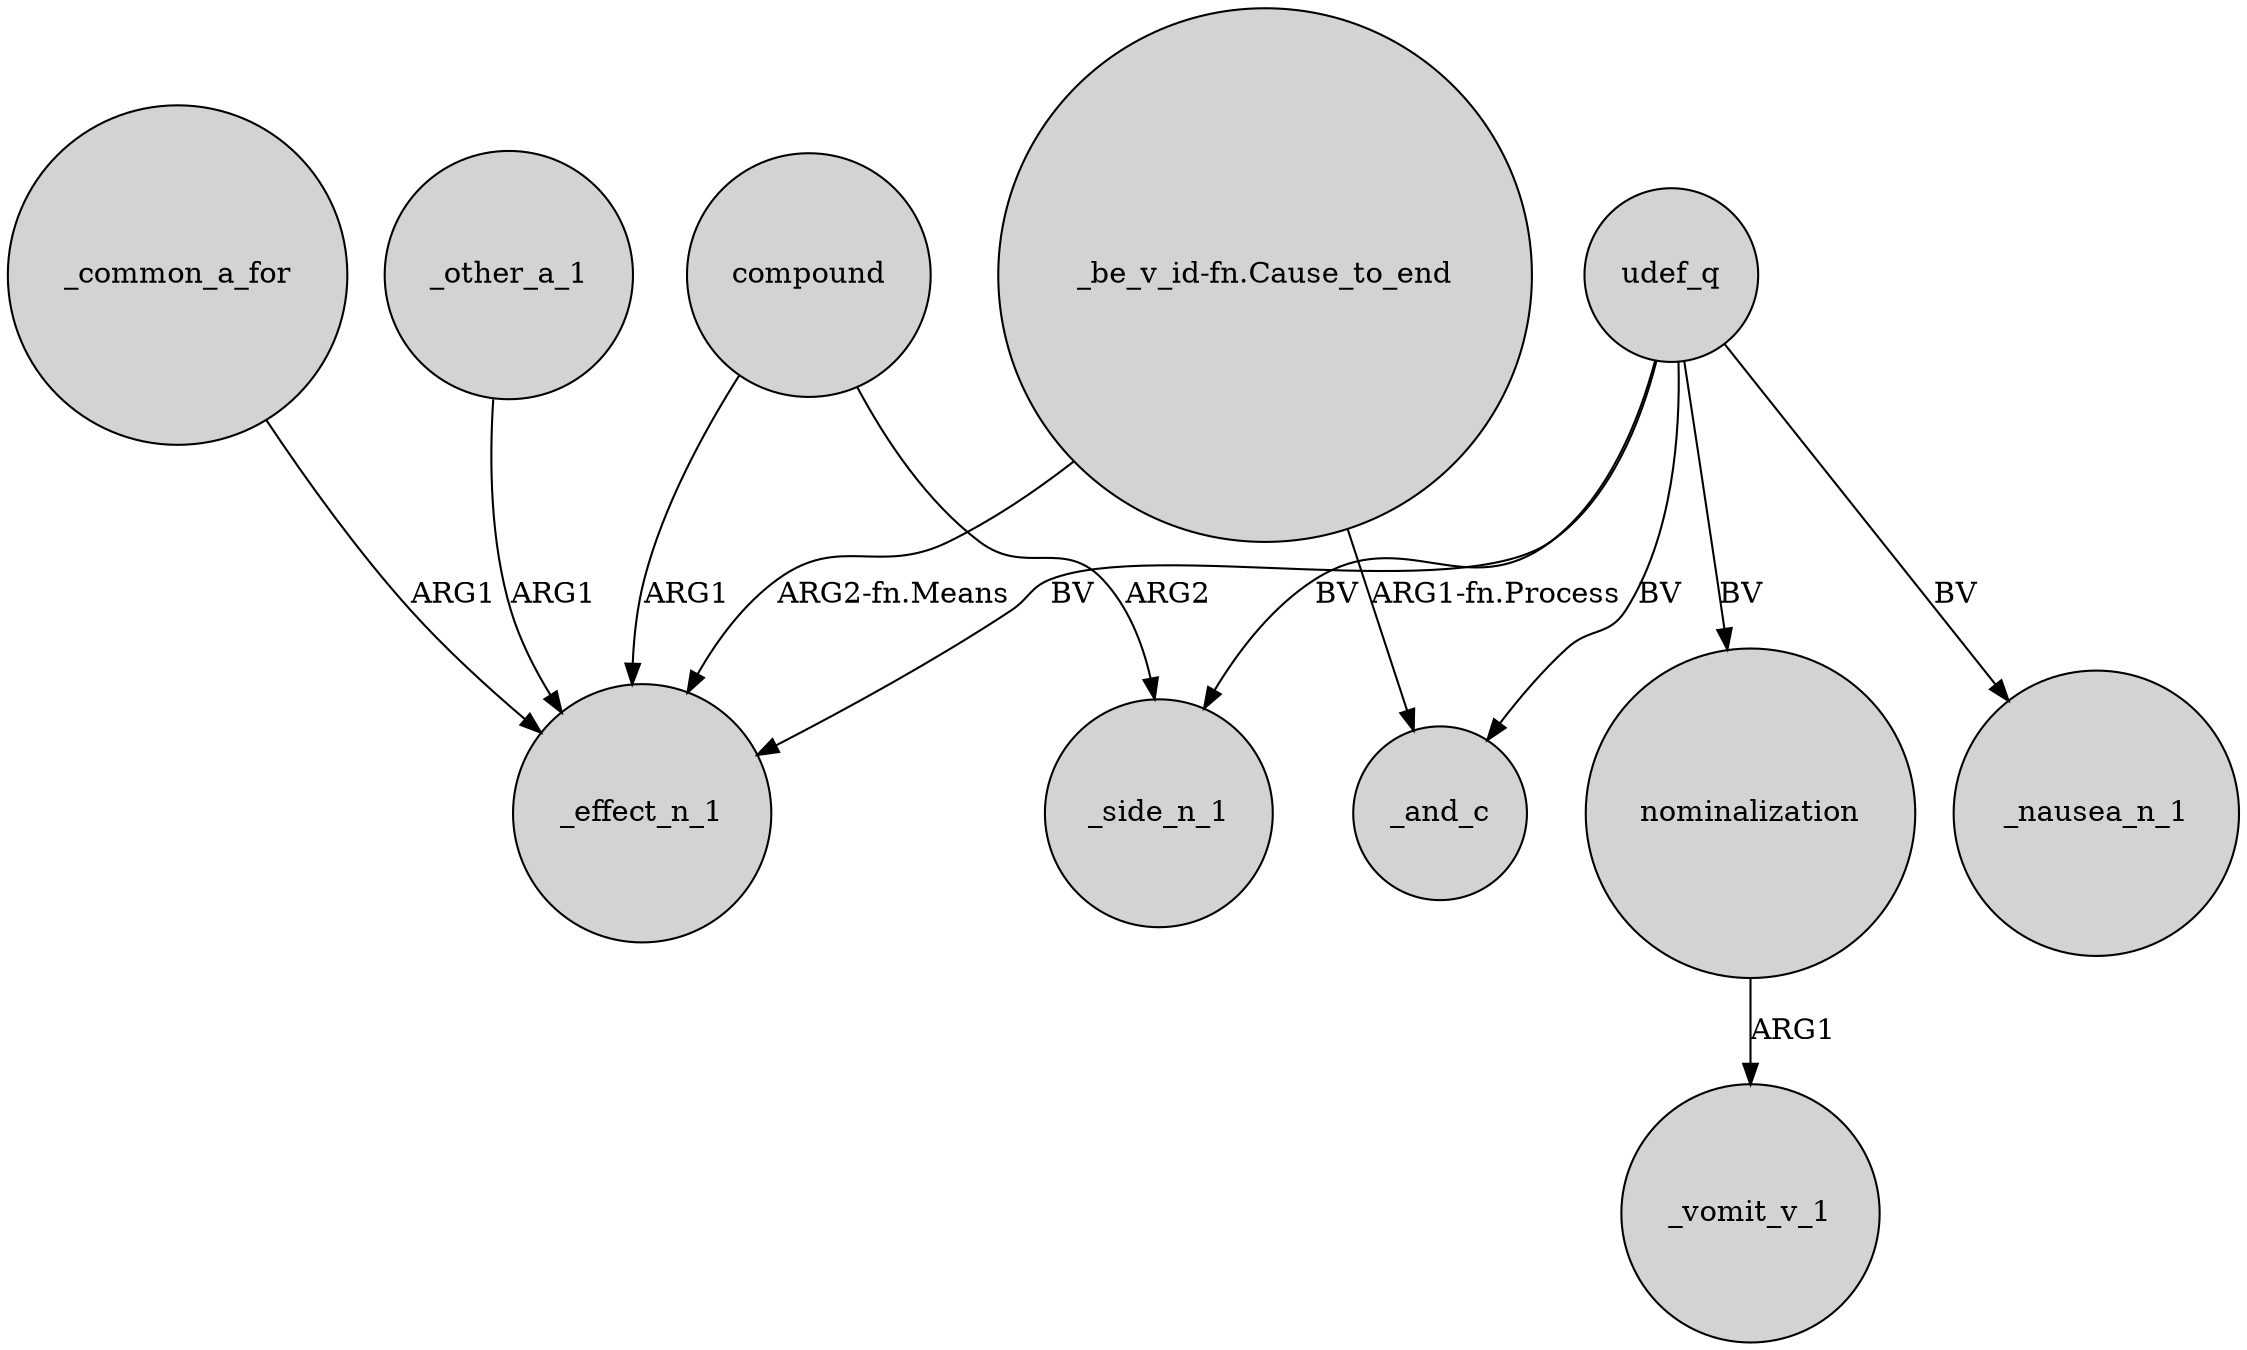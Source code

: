 digraph {
	node [shape=circle style=filled]
	_common_a_for -> _effect_n_1 [label=ARG1]
	compound -> _side_n_1 [label=ARG2]
	udef_q -> _and_c [label=BV]
	compound -> _effect_n_1 [label=ARG1]
	"_be_v_id-fn.Cause_to_end" -> _effect_n_1 [label="ARG2-fn.Means"]
	nominalization -> _vomit_v_1 [label=ARG1]
	udef_q -> _effect_n_1 [label=BV]
	udef_q -> _side_n_1 [label=BV]
	_other_a_1 -> _effect_n_1 [label=ARG1]
	"_be_v_id-fn.Cause_to_end" -> _and_c [label="ARG1-fn.Process"]
	udef_q -> nominalization [label=BV]
	udef_q -> _nausea_n_1 [label=BV]
}
